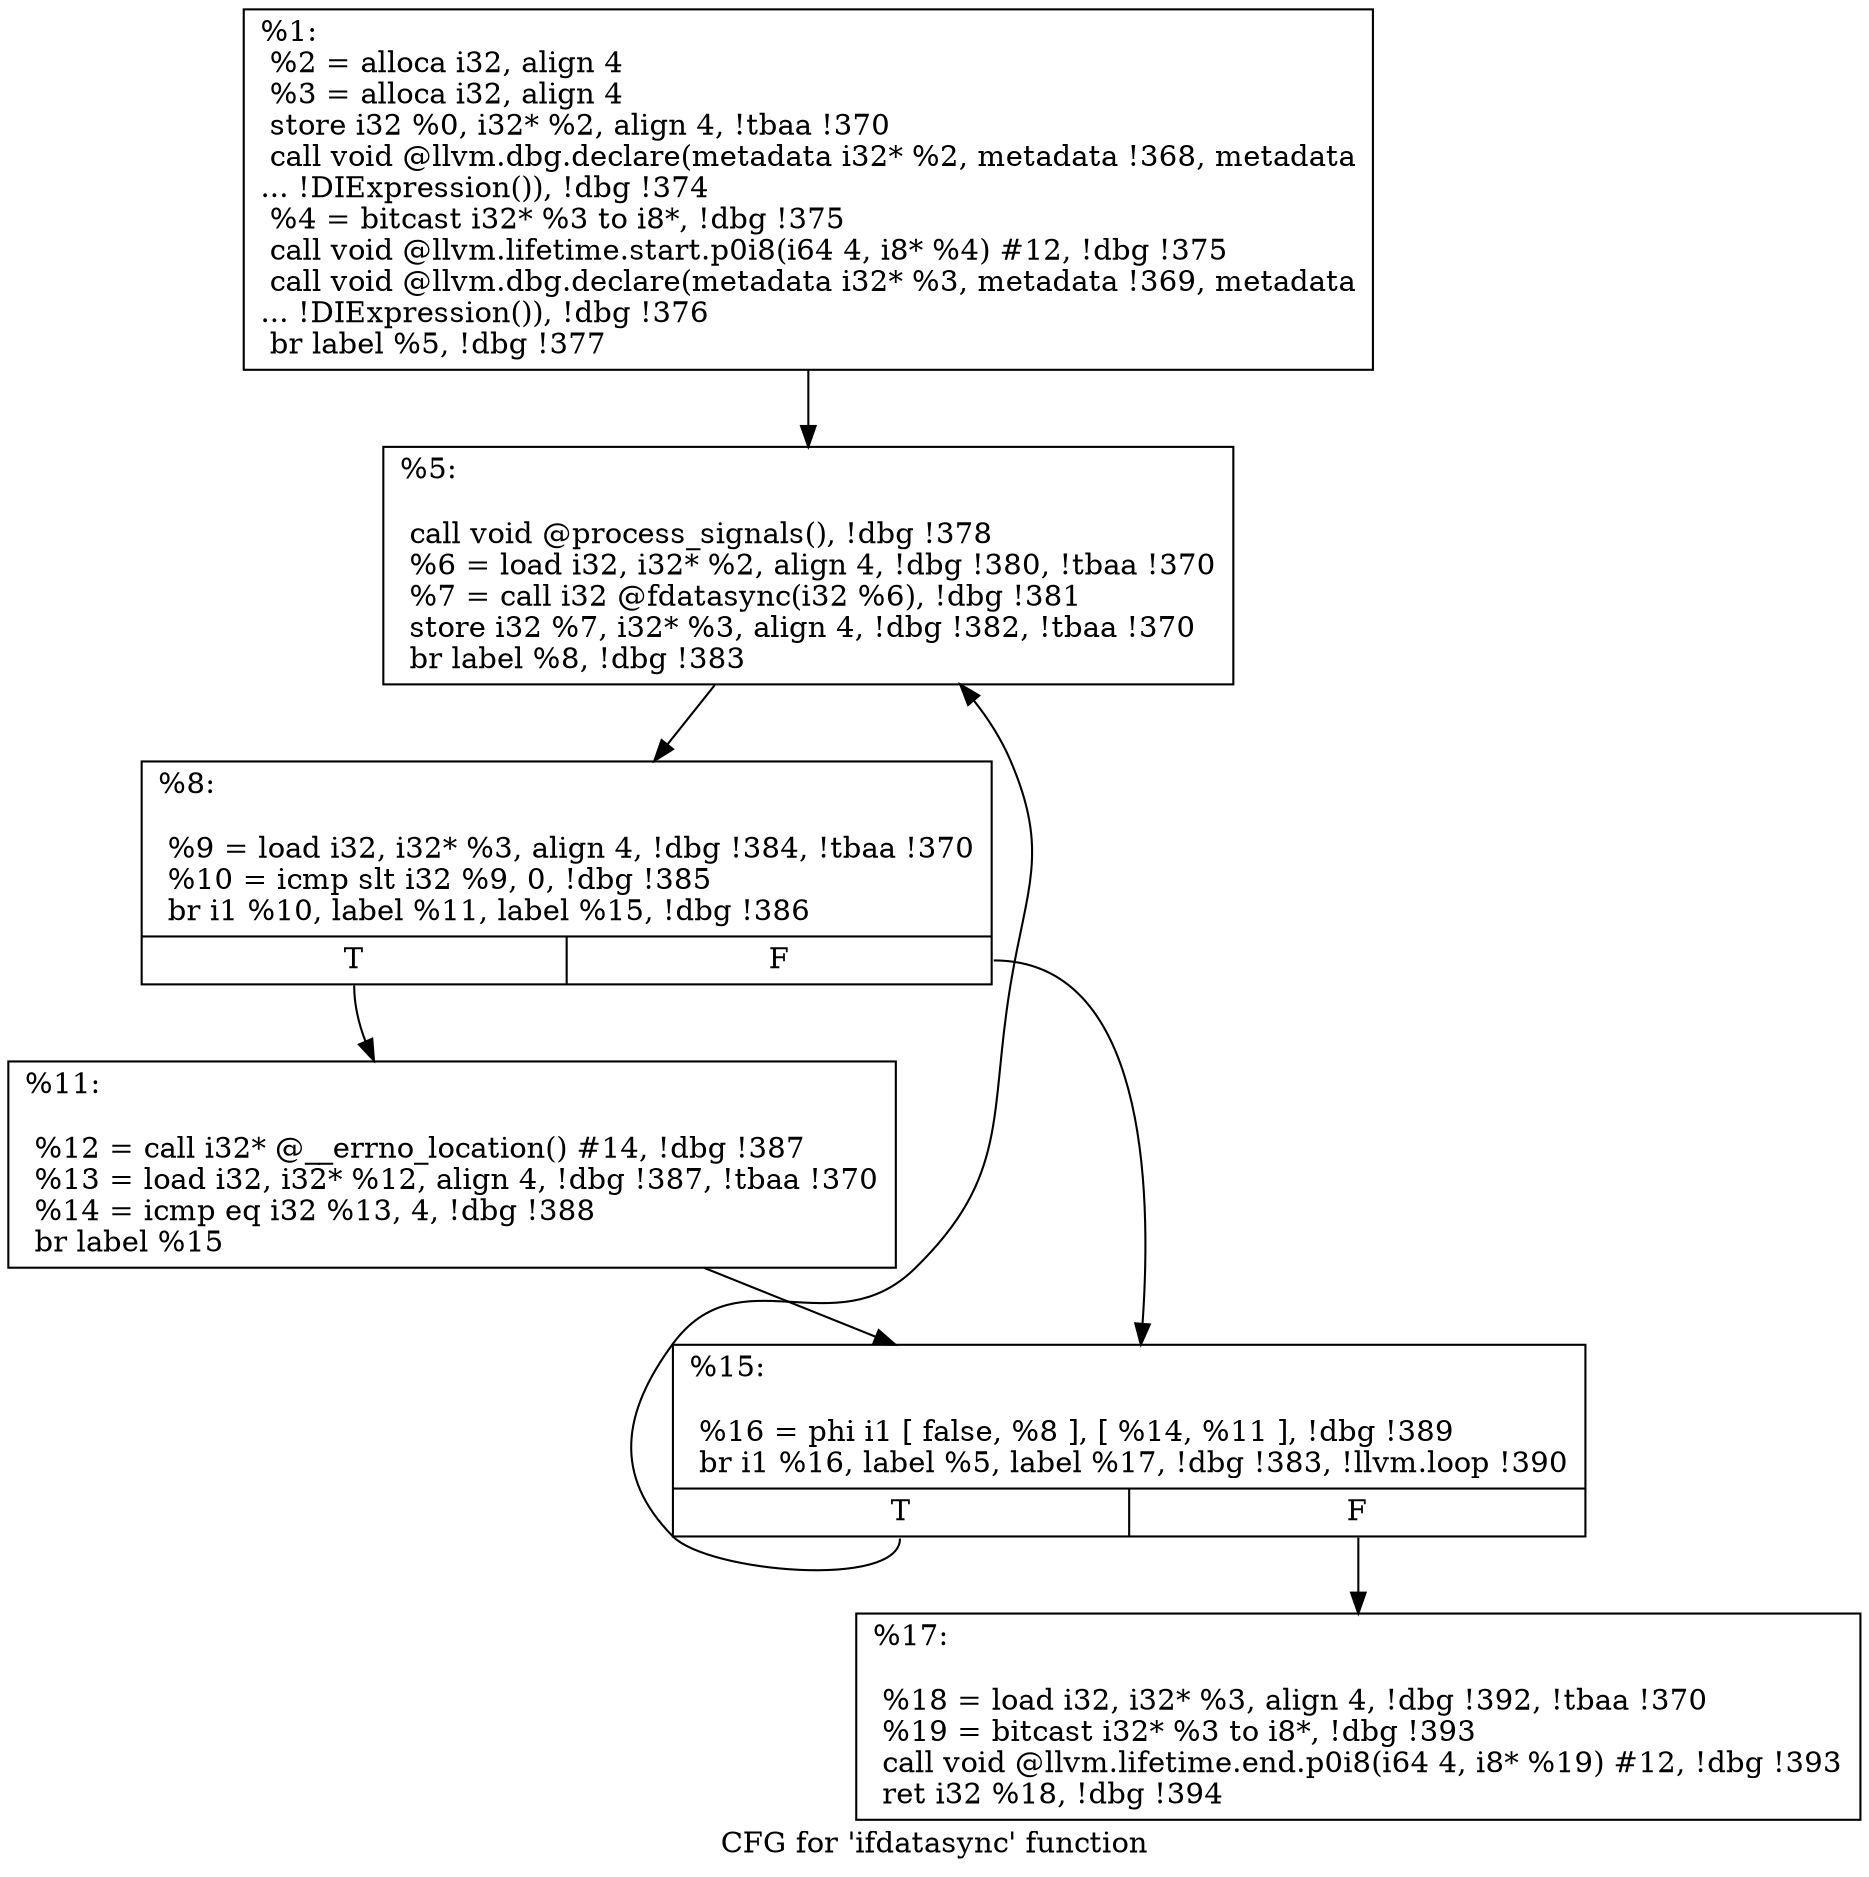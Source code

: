 digraph "CFG for 'ifdatasync' function" {
	label="CFG for 'ifdatasync' function";

	Node0x24ead50 [shape=record,label="{%1:\l  %2 = alloca i32, align 4\l  %3 = alloca i32, align 4\l  store i32 %0, i32* %2, align 4, !tbaa !370\l  call void @llvm.dbg.declare(metadata i32* %2, metadata !368, metadata\l... !DIExpression()), !dbg !374\l  %4 = bitcast i32* %3 to i8*, !dbg !375\l  call void @llvm.lifetime.start.p0i8(i64 4, i8* %4) #12, !dbg !375\l  call void @llvm.dbg.declare(metadata i32* %3, metadata !369, metadata\l... !DIExpression()), !dbg !376\l  br label %5, !dbg !377\l}"];
	Node0x24ead50 -> Node0x24ec620;
	Node0x24ec620 [shape=record,label="{%5:\l\l  call void @process_signals(), !dbg !378\l  %6 = load i32, i32* %2, align 4, !dbg !380, !tbaa !370\l  %7 = call i32 @fdatasync(i32 %6), !dbg !381\l  store i32 %7, i32* %3, align 4, !dbg !382, !tbaa !370\l  br label %8, !dbg !383\l}"];
	Node0x24ec620 -> Node0x24ec670;
	Node0x24ec670 [shape=record,label="{%8:\l\l  %9 = load i32, i32* %3, align 4, !dbg !384, !tbaa !370\l  %10 = icmp slt i32 %9, 0, !dbg !385\l  br i1 %10, label %11, label %15, !dbg !386\l|{<s0>T|<s1>F}}"];
	Node0x24ec670:s0 -> Node0x24ec6c0;
	Node0x24ec670:s1 -> Node0x24ec710;
	Node0x24ec6c0 [shape=record,label="{%11:\l\l  %12 = call i32* @__errno_location() #14, !dbg !387\l  %13 = load i32, i32* %12, align 4, !dbg !387, !tbaa !370\l  %14 = icmp eq i32 %13, 4, !dbg !388\l  br label %15\l}"];
	Node0x24ec6c0 -> Node0x24ec710;
	Node0x24ec710 [shape=record,label="{%15:\l\l  %16 = phi i1 [ false, %8 ], [ %14, %11 ], !dbg !389\l  br i1 %16, label %5, label %17, !dbg !383, !llvm.loop !390\l|{<s0>T|<s1>F}}"];
	Node0x24ec710:s0 -> Node0x24ec620;
	Node0x24ec710:s1 -> Node0x24ec760;
	Node0x24ec760 [shape=record,label="{%17:\l\l  %18 = load i32, i32* %3, align 4, !dbg !392, !tbaa !370\l  %19 = bitcast i32* %3 to i8*, !dbg !393\l  call void @llvm.lifetime.end.p0i8(i64 4, i8* %19) #12, !dbg !393\l  ret i32 %18, !dbg !394\l}"];
}

